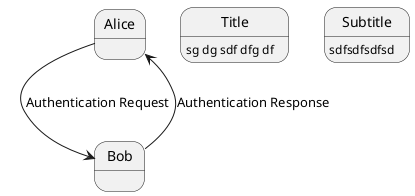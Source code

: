 {
  "sha1": "r5kqbtdpgatm90x40cyyq7k6qdi7c6n",
  "insertion": {
    "when": "2024-06-04T17:28:43.350Z",
    "user": "plantuml@gmail.com"
  }
}
@startuml

Title: sg dg sdf dfg df
Subtitle: sdfsdfsdfsd
Alice -> Bob: Authentication Request
Bob --> Alice: Authentication Response

@enduml
